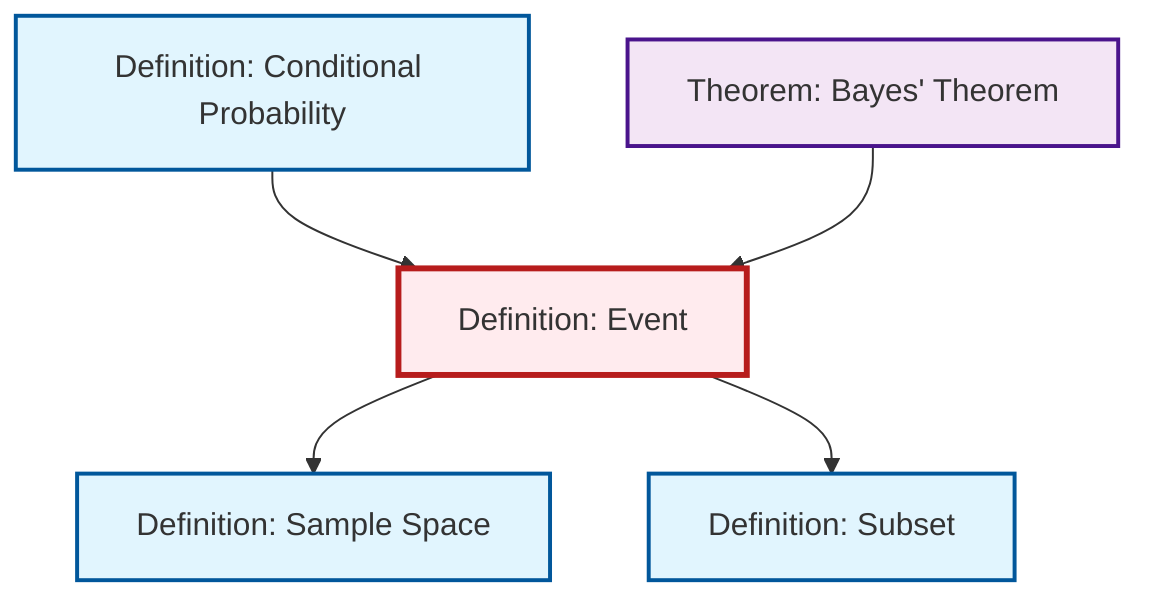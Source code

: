 graph TD
    classDef definition fill:#e1f5fe,stroke:#01579b,stroke-width:2px
    classDef theorem fill:#f3e5f5,stroke:#4a148c,stroke-width:2px
    classDef axiom fill:#fff3e0,stroke:#e65100,stroke-width:2px
    classDef example fill:#e8f5e9,stroke:#1b5e20,stroke-width:2px
    classDef current fill:#ffebee,stroke:#b71c1c,stroke-width:3px
    def-subset["Definition: Subset"]:::definition
    def-conditional-probability["Definition: Conditional Probability"]:::definition
    def-sample-space["Definition: Sample Space"]:::definition
    def-event["Definition: Event"]:::definition
    thm-bayes["Theorem: Bayes' Theorem"]:::theorem
    def-event --> def-sample-space
    def-event --> def-subset
    def-conditional-probability --> def-event
    thm-bayes --> def-event
    class def-event current